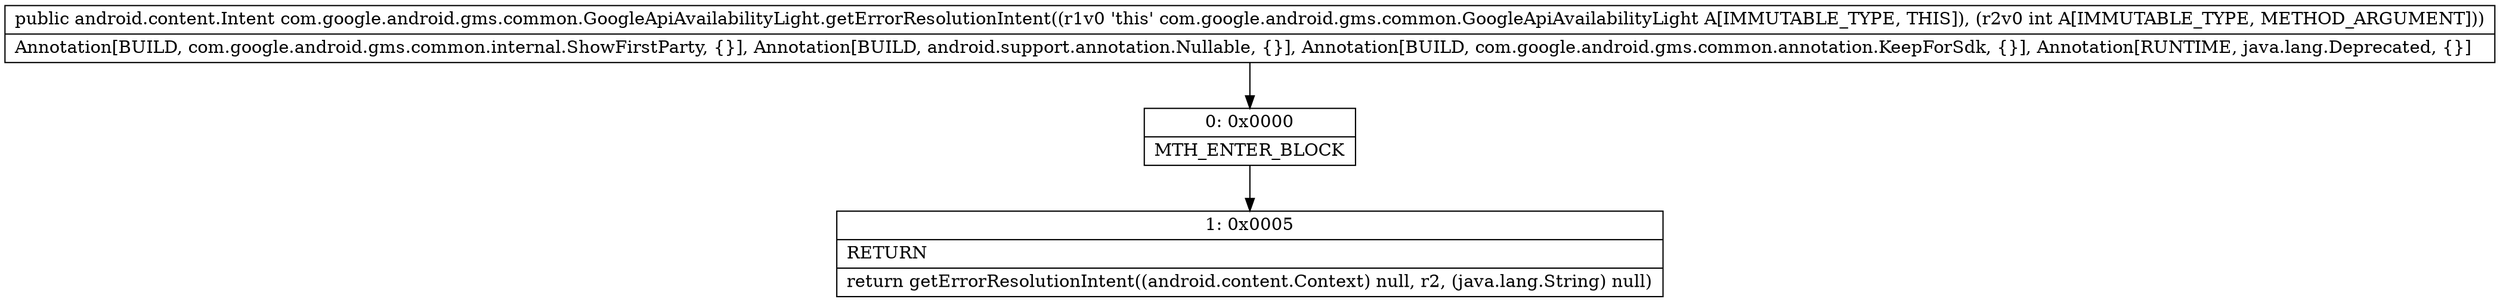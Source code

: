 digraph "CFG forcom.google.android.gms.common.GoogleApiAvailabilityLight.getErrorResolutionIntent(I)Landroid\/content\/Intent;" {
Node_0 [shape=record,label="{0\:\ 0x0000|MTH_ENTER_BLOCK\l}"];
Node_1 [shape=record,label="{1\:\ 0x0005|RETURN\l|return getErrorResolutionIntent((android.content.Context) null, r2, (java.lang.String) null)\l}"];
MethodNode[shape=record,label="{public android.content.Intent com.google.android.gms.common.GoogleApiAvailabilityLight.getErrorResolutionIntent((r1v0 'this' com.google.android.gms.common.GoogleApiAvailabilityLight A[IMMUTABLE_TYPE, THIS]), (r2v0 int A[IMMUTABLE_TYPE, METHOD_ARGUMENT]))  | Annotation[BUILD, com.google.android.gms.common.internal.ShowFirstParty, \{\}], Annotation[BUILD, android.support.annotation.Nullable, \{\}], Annotation[BUILD, com.google.android.gms.common.annotation.KeepForSdk, \{\}], Annotation[RUNTIME, java.lang.Deprecated, \{\}]\l}"];
MethodNode -> Node_0;
Node_0 -> Node_1;
}

